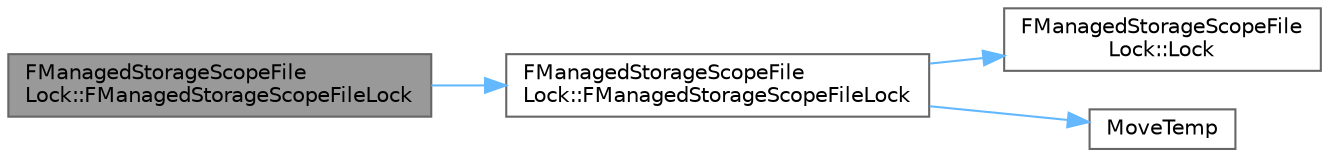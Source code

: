 digraph "FManagedStorageScopeFileLock::FManagedStorageScopeFileLock"
{
 // INTERACTIVE_SVG=YES
 // LATEX_PDF_SIZE
  bgcolor="transparent";
  edge [fontname=Helvetica,fontsize=10,labelfontname=Helvetica,labelfontsize=10];
  node [fontname=Helvetica,fontsize=10,shape=box,height=0.2,width=0.4];
  rankdir="LR";
  Node1 [id="Node000001",label="FManagedStorageScopeFile\lLock::FManagedStorageScopeFileLock",height=0.2,width=0.4,color="gray40", fillcolor="grey60", style="filled", fontcolor="black",tooltip=" "];
  Node1 -> Node2 [id="edge1_Node000001_Node000002",color="steelblue1",style="solid",tooltip=" "];
  Node2 [id="Node000002",label="FManagedStorageScopeFile\lLock::FManagedStorageScopeFileLock",height=0.2,width=0.4,color="grey40", fillcolor="white", style="filled",URL="$da/da0/classFManagedStorageScopeFileLock.html#a48a3d1e00bed65d41d8f471ea5eef4c9",tooltip=" "];
  Node2 -> Node3 [id="edge2_Node000002_Node000003",color="steelblue1",style="solid",tooltip=" "];
  Node3 [id="Node000003",label="FManagedStorageScopeFile\lLock::Lock",height=0.2,width=0.4,color="grey40", fillcolor="white", style="filled",URL="$da/da0/classFManagedStorageScopeFileLock.html#ae613ce9101dfa5c7159c2d9bcad3e3f6",tooltip=" "];
  Node2 -> Node4 [id="edge3_Node000002_Node000004",color="steelblue1",style="solid",tooltip=" "];
  Node4 [id="Node000004",label="MoveTemp",height=0.2,width=0.4,color="grey40", fillcolor="white", style="filled",URL="$d4/d24/UnrealTemplate_8h.html#ad5e6c049aeb9c9115fec514ba581dbb6",tooltip="MoveTemp will cast a reference to an rvalue reference."];
}
